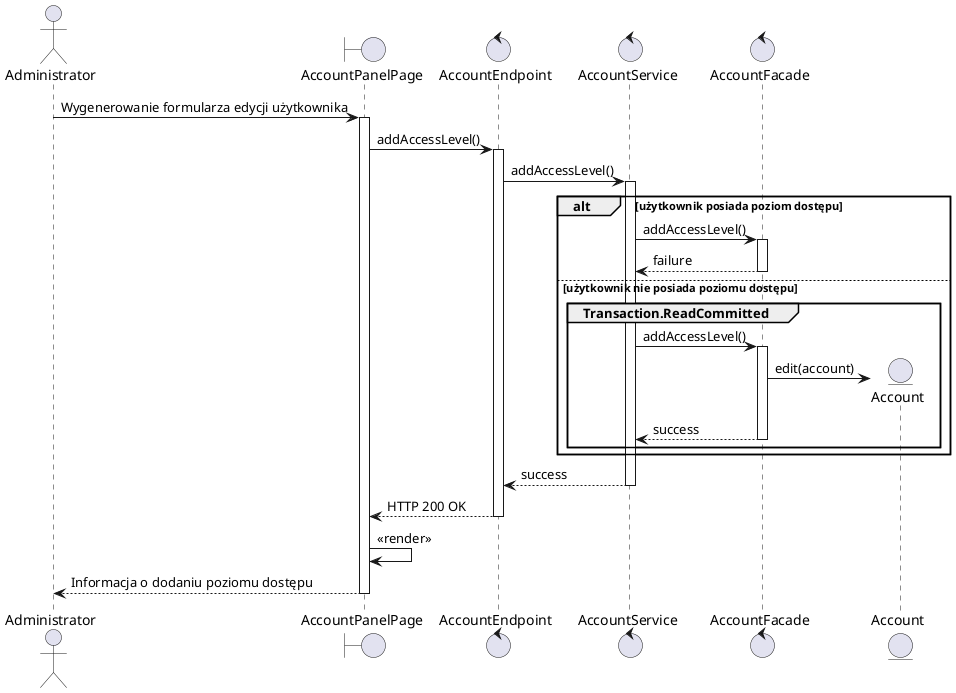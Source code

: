 @startuml MOK.5

actor Administrator as admin
boundary AccountPanelPage as gui
control AccountEndpoint as controller
control AccountService as service
control AccountFacade as facade
entity Account as account

admin -> gui ++ : Wygenerowanie formularza edycji użytkownika
gui -> controller ++ : addAccessLevel()
controller -> service ++ : addAccessLevel() 

alt użytkownik posiada poziom dostępu
    service -> facade ++ : addAccessLevel()
    return failure
else użytkownik nie posiada poziomu dostępu
    group Transaction.ReadCommitted
        service -> facade ++ : addAccessLevel()
        facade -> account ** : edit(account)
        return success
    end
end

return success
return HTTP 200 OK
gui -> gui : <<render>>
return Informacja o dodaniu poziomu dostępu


@enduml